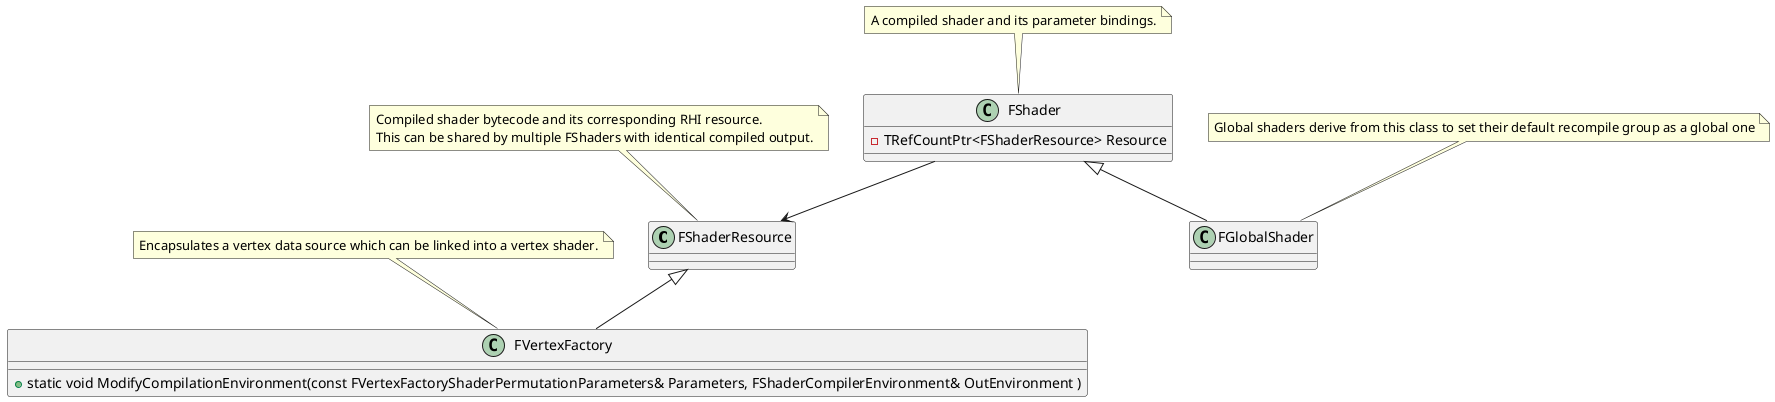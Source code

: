 @startuml RenderCore


class FShaderResource 
note top
Compiled shader bytecode and its corresponding RHI resource. 
This can be shared by multiple FShaders with identical compiled output.
end note 



class FVertexFactory{
    +static void ModifyCompilationEnvironment(const FVertexFactoryShaderPermutationParameters& Parameters, FShaderCompilerEnvironment& OutEnvironment )
}
FShaderResource<|--FVertexFactory

note top
Encapsulates a vertex data source which can be linked into a vertex shader.
end note 



class  FShader{
    -TRefCountPtr<FShaderResource> Resource
}
note top
A compiled shader and its parameter bindings.
end note 



class FGlobalShader 
FShader<|--FGlobalShader

note top
Global shaders derive from this class to set their default recompile group as a global one
end note 




FShader--> FShaderResource



@enduml
